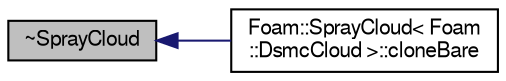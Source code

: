 digraph "~SprayCloud"
{
  bgcolor="transparent";
  edge [fontname="FreeSans",fontsize="10",labelfontname="FreeSans",labelfontsize="10"];
  node [fontname="FreeSans",fontsize="10",shape=record];
  rankdir="LR";
  Node7 [label="~SprayCloud",height=0.2,width=0.4,color="black", fillcolor="grey75", style="filled", fontcolor="black"];
  Node7 -> Node8 [dir="back",color="midnightblue",fontsize="10",style="solid",fontname="FreeSans"];
  Node8 [label="Foam::SprayCloud\< Foam\l::DsmcCloud \>::cloneBare",height=0.2,width=0.4,color="black",URL="$a24530.html#a519c85b79b984c70934c244a934588ca",tooltip="Construct and return bare clone based on (this) with new name. "];
}
